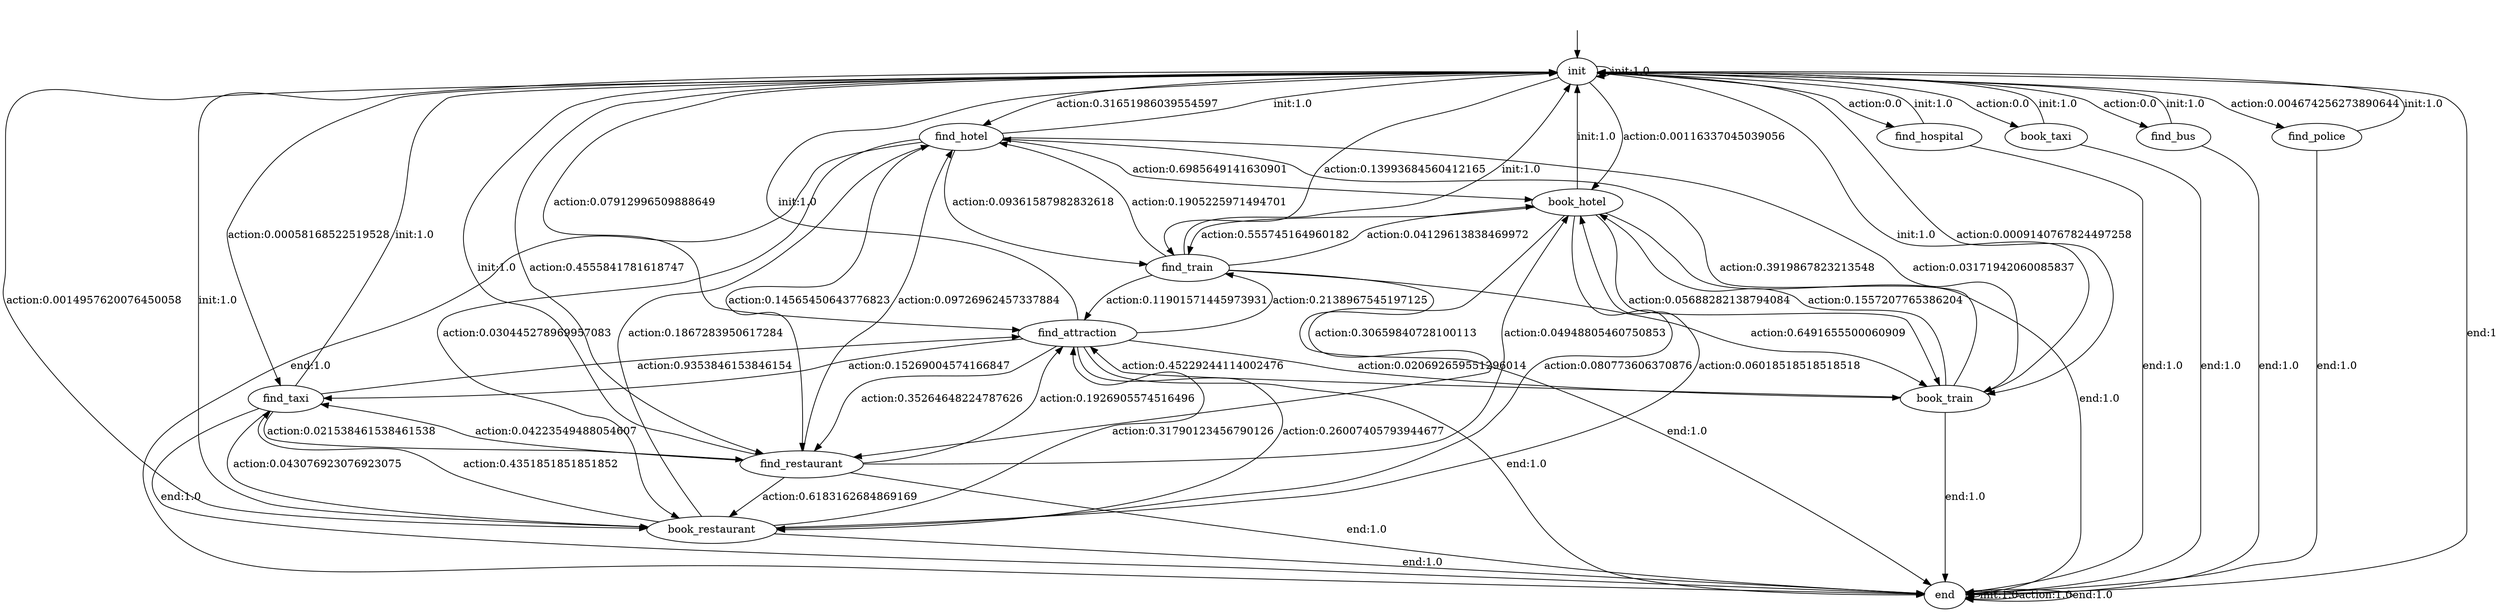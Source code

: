 digraph learned_mdp {
s0 [label="init"];
s1 [label="find_hotel"];
s2 [label="book_hotel"];
s3 [label="find_train"];
s4 [label="book_train"];
s5 [label="find_attraction"];
s6 [label="find_restaurant"];
s7 [label="book_restaurant"];
s8 [label="find_hospital"];
s9 [label="book_taxi"];
s10 [label="find_taxi"];
s11 [label="find_bus"];
s12 [label="find_police"];
s13 [label="end"];
s0 -> s0  [label="init:1.0"];
s0 -> s1  [label="action:0.31651986039554597"];
s0 -> s2  [label="action:0.00116337045039056"];
s0 -> s3  [label="action:0.13993684560412165"];
s0 -> s4  [label="action:0.0009140767824497258"];
s0 -> s5  [label="action:0.07912996509888649"];
s0 -> s6  [label="action:0.4555841781618747"];
s0 -> s7  [label="action:0.0014957620076450058"];
s0 -> s8  [label="action:0.0"];
s0 -> s9  [label="action:0.0"];
s0 -> s10  [label="action:0.00058168522519528"];
s0 -> s11  [label="action:0.0"];
s0 -> s12  [label="action:0.004674256273890644"];
s0 -> s13  [label="end:1"];
s1 -> s0  [label="init:1.0"];
s1 -> s2  [label="action:0.6985649141630901"];
s1 -> s3  [label="action:0.09361587982832618"];
s1 -> s4  [label="action:0.03171942060085837"];
s1 -> s6  [label="action:0.14565450643776823"];
s1 -> s7  [label="action:0.030445278969957083"];
s1 -> s13 [label="end:1.0"];
s2 -> s0  [label="init:1.0"];
s2 -> s3  [label="action:0.555745164960182"];
s2 -> s4  [label="action:0.05688282138794084"];
s2 -> s6  [label="action:0.30659840728100113"];
s2 -> s7  [label="action:0.080773606370876"];
s2 -> s13 [label="end:1.0"];
s3 -> s0  [label="init:1.0"];
s3 -> s1  [label="action:0.1905225971494701"];
s3 -> s2  [label="action:0.04129613838469972"];
s3 -> s4  [label="action:0.6491655500060909"];
s3 -> s5  [label="action:0.11901571445973931"];
s3 -> s13 [label="end:1.0"];
s4 -> s0  [label="init:1.0"];
s4 -> s1  [label="action:0.3919867823213548"];
s4 -> s2  [label="action:0.1557207765386204"];
s4 -> s5  [label="action:0.45229244114002476"];
s4 -> s13 [label="end:1.0"];
s5 -> s0  [label="init:1.0"];
s5 -> s3  [label="action:0.2138967545197125"];
s5 -> s4  [label="action:0.020692659551296014"];
s5 -> s6  [label="action:0.35264648224787626"];
s5 -> s7  [label="action:0.26007405793944677"];
s5 -> s10  [label="action:0.15269004574166847"];
s5 -> s13 [label="end:1.0"];
s6 -> s0  [label="init:1.0"];
s6 -> s1  [label="action:0.09726962457337884"];
s6 -> s2  [label="action:0.04948805460750853"];
s6 -> s5  [label="action:0.1926905574516496"];
s6 -> s7  [label="action:0.6183162684869169"];
s6 -> s10  [label="action:0.04223549488054607"];
s6 -> s13 [label="end:1.0"];
s7 -> s0  [label="init:1.0"];
s7 -> s1  [label="action:0.1867283950617284"];
s7 -> s2  [label="action:0.06018518518518518"];
s7 -> s5  [label="action:0.31790123456790126"];
s7 -> s10  [label="action:0.4351851851851852"];
s7 -> s13 [label="end:1.0"];
s8 -> s0  [label="init:1.0"];
s8 -> s13 [label="end:1.0"];
s9 -> s0  [label="init:1.0"];
s9 -> s13 [label="end:1.0"];
s10 -> s0  [label="init:1.0"];
s10 -> s5  [label="action:0.9353846153846154"];
s10 -> s6  [label="action:0.021538461538461538"];
s10 -> s7  [label="action:0.043076923076923075"];
s10 -> s13 [label="end:1.0"];
s11 -> s0  [label="init:1.0"];
s11 -> s13 [label="end:1.0"];
s12 -> s0  [label="init:1.0"];
s12 -> s13 [label="end:1.0"];
s13 -> s13 [label="init:1.0"];
s13 -> s13  [label="action:1.0"];
s13 -> s13  [label="end:1.0"];
__start0 [label="", shape=none];
__start0 -> s0  [label=""];
}